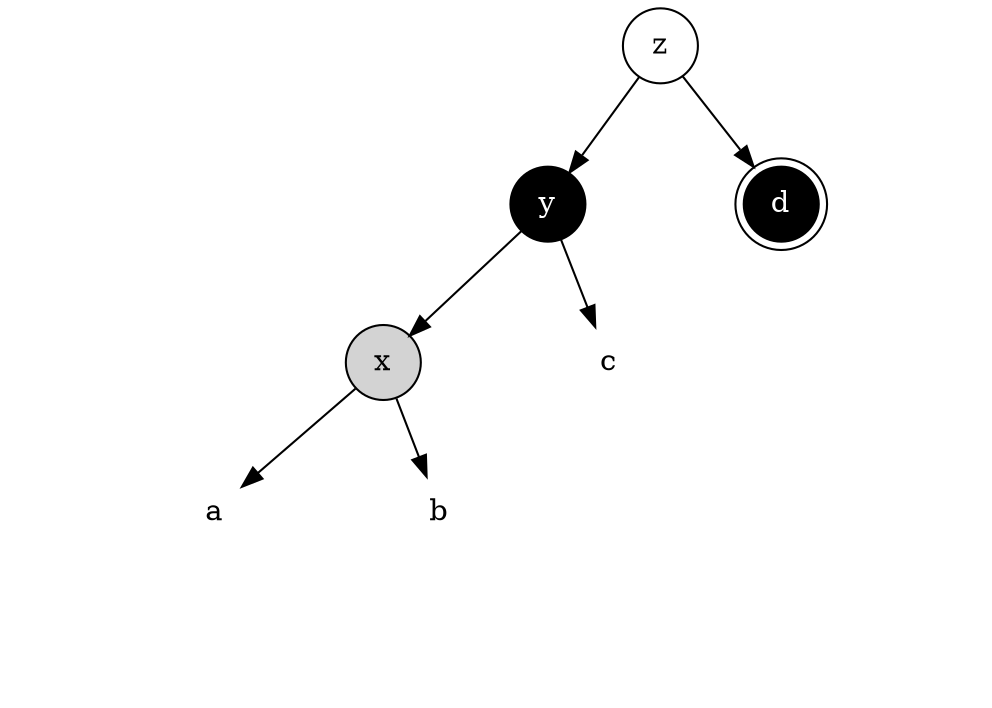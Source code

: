 digraph G{
	node[shape=circle]
	dz[label="z", style=filled, fillcolor=white, fontcolor=black];
	dy[label="y", style=filled, fillcolor=black, fontcolor=white];
	dx[label="x", style=filled, fillcolor=lightgray, fontcolor=black];
	da[label="a", style=filled, color=white];
	nildal[label="", style=invis];
	nildar[label="", style=invis];
	nildam[label="", style=invis];
	da->nildal[style=invis];
	da->nildam[style=invis];
	da->nildar[style=invis];
	{rank=same nildal->nildam->nildar[style=invis]}
	db[label="b", style=filled, color=white];
	nildbl[label="", style=invis];
	nildbr[label="", style=invis];
	nildbm[label="", style=invis];
	db->nildbl[style=invis];
	db->nildbm[style=invis];
	db->nildbr[style=invis];
	{rank=same nildbl->nildbm->nildbr[style=invis]}
	nildxm[label="", style=invis];
	dx->da
	dx->nildxm[style=invis];
	dx->db
	{rank=same da->nildxm->db[style=invis]}
	dc[label="c", style=filled, color=white];
	nildcl[label="", style=invis];
	nildcr[label="", style=invis];
	nildcm[label="", style=invis];
	dc->nildcl[style=invis];
	dc->nildcm[style=invis];
	dc->nildcr[style=invis];
	{rank=same nildcl->nildcm->nildcr[style=invis]}
	nildym[label="", style=invis];
	dy->dx
	dy->nildym[style=invis];
	dy->dc
	{rank=same dx->nildym->dc[style=invis]}
	dd[label="d", style=filled, fillcolor=black, fontcolor=white, peripheries=2];
	nilddl[label="", style=invis];
	nilddr[label="", style=invis];
	nilddm[label="", style=invis];
	dd->nilddl[style=invis];
	dd->nilddm[style=invis];
	dd->nilddr[style=invis];
	{rank=same nilddl->nilddm->nilddr[style=invis]}
	nildzm[label="", style=invis];
	dz->dy
	dz->nildzm[style=invis];
	dz->dd
	{rank=same dy->nildzm->dd[style=invis]}
}